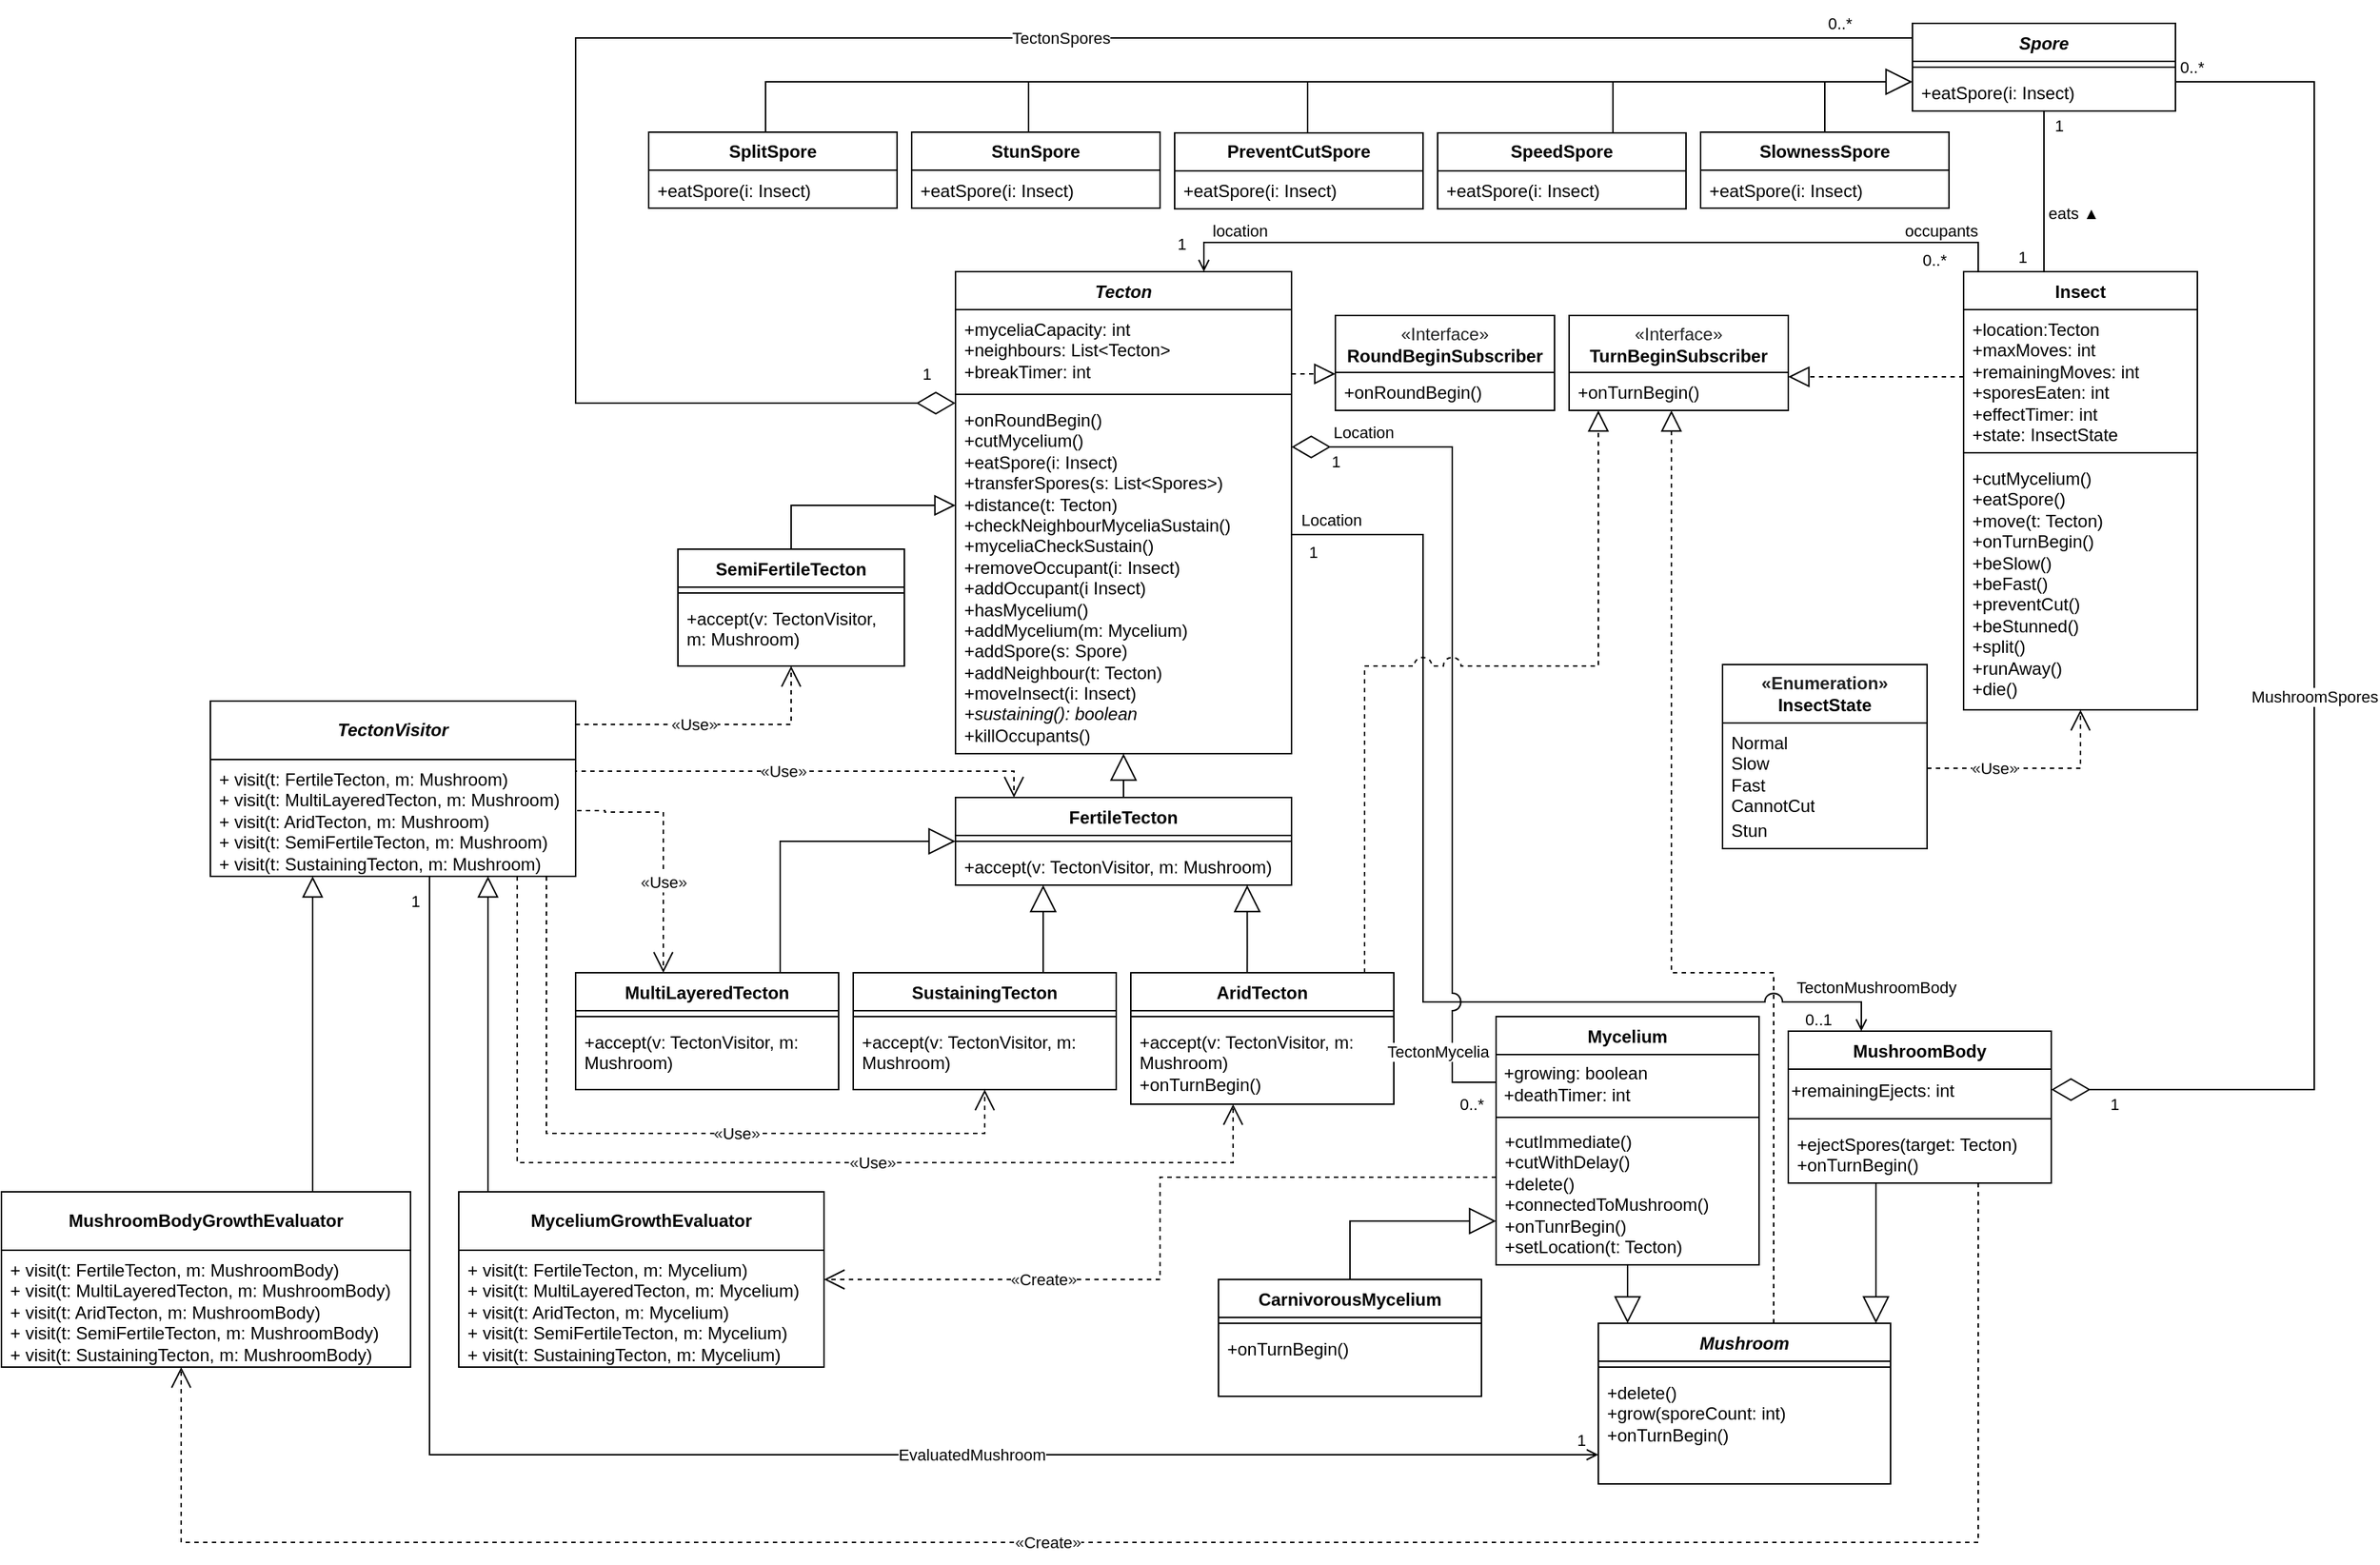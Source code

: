 <mxfile version="26.2.12">
  <diagram name="1 oldal" id="JJt5xYzyaVMyF8iJSXM5">
    <mxGraphModel grid="1" page="1" gridSize="10" guides="1" tooltips="1" connect="1" arrows="1" fold="1" pageScale="1" pageWidth="827" pageHeight="1169" math="0" shadow="0">
      <root>
        <mxCell id="0" />
        <mxCell id="1" parent="0" />
        <mxCell id="vjhniqQhDacA8CHbRB0J-123" value="&lt;i style=&quot;&quot;&gt;Tecton&lt;/i&gt;" style="swimlane;fontStyle=1;align=center;verticalAlign=top;childLayout=stackLayout;horizontal=1;startSize=26;horizontalStack=0;resizeParent=1;resizeParentMax=0;resizeLast=0;collapsible=1;marginBottom=0;whiteSpace=wrap;html=1;" vertex="1" parent="1">
          <mxGeometry x="1480" y="640" width="230" height="330" as="geometry">
            <mxRectangle x="240" y="190" width="80" height="30" as="alternateBounds" />
          </mxGeometry>
        </mxCell>
        <mxCell id="vjhniqQhDacA8CHbRB0J-124" value="&lt;div&gt;+myceliaCapacity: int&lt;/div&gt;&lt;div&gt;+neighbours: List&amp;lt;Tecton&amp;gt;&lt;/div&gt;&lt;div&gt;+breakTimer: int&lt;/div&gt;" style="text;strokeColor=none;fillColor=none;align=left;verticalAlign=top;spacingLeft=4;spacingRight=4;overflow=hidden;rotatable=0;points=[[0,0.5],[1,0.5]];portConstraint=eastwest;whiteSpace=wrap;html=1;" vertex="1" parent="vjhniqQhDacA8CHbRB0J-123">
          <mxGeometry y="26" width="230" height="54" as="geometry" />
        </mxCell>
        <mxCell id="vjhniqQhDacA8CHbRB0J-125" value="" style="line;strokeWidth=1;fillColor=none;align=left;verticalAlign=middle;spacingTop=-1;spacingLeft=3;spacingRight=3;rotatable=0;labelPosition=right;points=[];portConstraint=eastwest;strokeColor=inherit;" vertex="1" parent="vjhniqQhDacA8CHbRB0J-123">
          <mxGeometry y="80" width="230" height="8" as="geometry" />
        </mxCell>
        <mxCell id="vjhniqQhDacA8CHbRB0J-126" value="&lt;div&gt;+onRoundBegin()&lt;/div&gt;&lt;div&gt;+cutMycelium()&lt;/div&gt;&lt;div&gt;+eatSpore(i: Insect)&lt;/div&gt;&lt;div&gt;+transferSpores(s: List&amp;lt;Spores&amp;gt;)&lt;/div&gt;&lt;div&gt;+distance(t: Tecton)&lt;/div&gt;&lt;div&gt;+checkNeighbourMyceliaSustain()&lt;/div&gt;&lt;div&gt;+myceliaCheckSustain()&lt;/div&gt;&lt;div&gt;+removeOccupant(i: Insect)&lt;/div&gt;&lt;div&gt;+addOccupant(i Insect)&lt;/div&gt;&lt;div&gt;+hasMycelium()&lt;/div&gt;&lt;div&gt;+addMycelium(m: Mycelium)&lt;/div&gt;&lt;div&gt;+addSpore(s: Spore)&lt;/div&gt;&lt;div&gt;+addNeighbour(t: Tecton)&lt;/div&gt;&lt;div&gt;+moveInsect(i: Insect)&lt;/div&gt;&lt;div&gt;&lt;i&gt;+sustaining(): boolean&lt;/i&gt;&lt;/div&gt;&lt;div&gt;+killOccupants()&lt;/div&gt;" style="text;strokeColor=none;fillColor=none;align=left;verticalAlign=top;spacingLeft=4;spacingRight=4;overflow=hidden;rotatable=0;points=[[0,0.5],[1,0.5]];portConstraint=eastwest;whiteSpace=wrap;html=1;" vertex="1" parent="vjhniqQhDacA8CHbRB0J-123">
          <mxGeometry y="88" width="230" height="242" as="geometry" />
        </mxCell>
        <mxCell id="vjhniqQhDacA8CHbRB0J-130" value="FertileTecton" style="swimlane;fontStyle=1;align=center;verticalAlign=top;childLayout=stackLayout;horizontal=1;startSize=26;horizontalStack=0;resizeParent=1;resizeParentMax=0;resizeLast=0;collapsible=1;marginBottom=0;whiteSpace=wrap;html=1;" vertex="1" parent="1">
          <mxGeometry x="1480" y="1000" width="230" height="60" as="geometry" />
        </mxCell>
        <mxCell id="vjhniqQhDacA8CHbRB0J-131" value="" style="line;strokeWidth=1;fillColor=none;align=left;verticalAlign=middle;spacingTop=-1;spacingLeft=3;spacingRight=3;rotatable=0;labelPosition=right;points=[];portConstraint=eastwest;strokeColor=inherit;" vertex="1" parent="vjhniqQhDacA8CHbRB0J-130">
          <mxGeometry y="26" width="230" height="8" as="geometry" />
        </mxCell>
        <mxCell id="vjhniqQhDacA8CHbRB0J-132" value="&lt;div&gt;+accept(v: TectonVisitor, m: Mushroom)&lt;/div&gt;" style="text;strokeColor=none;fillColor=none;align=left;verticalAlign=top;spacingLeft=4;spacingRight=4;overflow=hidden;rotatable=0;points=[[0,0.5],[1,0.5]];portConstraint=eastwest;whiteSpace=wrap;html=1;" vertex="1" parent="vjhniqQhDacA8CHbRB0J-130">
          <mxGeometry y="34" width="230" height="26" as="geometry" />
        </mxCell>
        <mxCell id="vjhniqQhDacA8CHbRB0J-134" value="" style="endArrow=block;endSize=16;endFill=0;html=1;rounded=0;edgeStyle=orthogonalEdgeStyle;" edge="1" parent="1" source="vjhniqQhDacA8CHbRB0J-130" target="vjhniqQhDacA8CHbRB0J-123">
          <mxGeometry width="160" relative="1" as="geometry">
            <mxPoint x="1404" y="773" as="sourcePoint" />
            <mxPoint x="1460" y="833" as="targetPoint" />
            <Array as="points">
              <mxPoint x="1580" y="922" />
              <mxPoint x="1580" y="922" />
            </Array>
          </mxGeometry>
        </mxCell>
        <mxCell id="vjhniqQhDacA8CHbRB0J-135" value="MultiLayeredTecton" style="swimlane;fontStyle=1;align=center;verticalAlign=top;childLayout=stackLayout;horizontal=1;startSize=26;horizontalStack=0;resizeParent=1;resizeParentMax=0;resizeLast=0;collapsible=1;marginBottom=0;whiteSpace=wrap;html=1;" vertex="1" parent="1">
          <mxGeometry x="1220" y="1120" width="180" height="80" as="geometry" />
        </mxCell>
        <mxCell id="vjhniqQhDacA8CHbRB0J-136" value="" style="line;strokeWidth=1;fillColor=none;align=left;verticalAlign=middle;spacingTop=-1;spacingLeft=3;spacingRight=3;rotatable=0;labelPosition=right;points=[];portConstraint=eastwest;strokeColor=inherit;" vertex="1" parent="vjhniqQhDacA8CHbRB0J-135">
          <mxGeometry y="26" width="180" height="8" as="geometry" />
        </mxCell>
        <mxCell id="vjhniqQhDacA8CHbRB0J-137" value="+accept(v: TectonVisitor, m: Mushroom)" style="text;strokeColor=none;fillColor=none;align=left;verticalAlign=top;spacingLeft=4;spacingRight=4;overflow=hidden;rotatable=0;points=[[0,0.5],[1,0.5]];portConstraint=eastwest;whiteSpace=wrap;html=1;" vertex="1" parent="vjhniqQhDacA8CHbRB0J-135">
          <mxGeometry y="34" width="180" height="46" as="geometry" />
        </mxCell>
        <mxCell id="vjhniqQhDacA8CHbRB0J-138" value="AridTecton" style="swimlane;fontStyle=1;align=center;verticalAlign=top;childLayout=stackLayout;horizontal=1;startSize=26;horizontalStack=0;resizeParent=1;resizeParentMax=0;resizeLast=0;collapsible=1;marginBottom=0;whiteSpace=wrap;html=1;" vertex="1" parent="1">
          <mxGeometry x="1600" y="1120" width="180" height="90" as="geometry" />
        </mxCell>
        <mxCell id="vjhniqQhDacA8CHbRB0J-139" value="" style="line;strokeWidth=1;fillColor=none;align=left;verticalAlign=middle;spacingTop=-1;spacingLeft=3;spacingRight=3;rotatable=0;labelPosition=right;points=[];portConstraint=eastwest;strokeColor=inherit;" vertex="1" parent="vjhniqQhDacA8CHbRB0J-138">
          <mxGeometry y="26" width="180" height="8" as="geometry" />
        </mxCell>
        <mxCell id="vjhniqQhDacA8CHbRB0J-140" value="&lt;div&gt;&lt;div&gt;+accept(v: TectonVisitor, m: Mushroom)&lt;/div&gt;&lt;/div&gt;&lt;div&gt;+onTurnBegin()&lt;/div&gt;&lt;div&gt;&lt;br&gt;&lt;/div&gt;" style="text;strokeColor=none;fillColor=none;align=left;verticalAlign=top;spacingLeft=4;spacingRight=4;overflow=hidden;rotatable=0;points=[[0,0.5],[1,0.5]];portConstraint=eastwest;whiteSpace=wrap;html=1;" vertex="1" parent="vjhniqQhDacA8CHbRB0J-138">
          <mxGeometry y="34" width="180" height="56" as="geometry" />
        </mxCell>
        <mxCell id="vjhniqQhDacA8CHbRB0J-141" value="" style="endArrow=block;endSize=16;endFill=0;html=1;rounded=0;edgeStyle=orthogonalEdgeStyle;" edge="1" parent="1">
          <mxGeometry width="160" relative="1" as="geometry">
            <mxPoint x="1679.66" y="1120.0" as="sourcePoint" />
            <mxPoint x="1679.66" y="1060.0" as="targetPoint" />
            <Array as="points">
              <mxPoint x="1679.66" y="1102" />
              <mxPoint x="1679.66" y="1102" />
            </Array>
          </mxGeometry>
        </mxCell>
        <mxCell id="vjhniqQhDacA8CHbRB0J-143" style="edgeStyle=orthogonalEdgeStyle;rounded=0;orthogonalLoop=1;jettySize=auto;html=1;exitX=0.5;exitY=1;exitDx=0;exitDy=0;" edge="1" parent="1">
          <mxGeometry relative="1" as="geometry">
            <mxPoint x="2055" y="1011.0" as="sourcePoint" />
            <mxPoint x="2055" y="1011.0" as="targetPoint" />
          </mxGeometry>
        </mxCell>
        <mxCell id="vjhniqQhDacA8CHbRB0J-144" value="Mycelium" style="swimlane;fontStyle=1;align=center;verticalAlign=top;childLayout=stackLayout;horizontal=1;startSize=26;horizontalStack=0;resizeParent=1;resizeParentMax=0;resizeLast=0;collapsible=1;marginBottom=0;whiteSpace=wrap;html=1;" vertex="1" parent="1">
          <mxGeometry x="1850" y="1150" width="180" height="170" as="geometry" />
        </mxCell>
        <mxCell id="IOsGtsC2Vo_H5-VLN_qF-1" value="&lt;div align=&quot;left&quot;&gt;&amp;nbsp;+growing: boolean&lt;/div&gt;&lt;div&gt;&amp;nbsp;+deathTimer: int&lt;/div&gt;" style="text;html=1;align=left;verticalAlign=middle;resizable=0;points=[];autosize=1;strokeColor=none;fillColor=none;" vertex="1" parent="vjhniqQhDacA8CHbRB0J-144">
          <mxGeometry y="26" width="180" height="40" as="geometry" />
        </mxCell>
        <mxCell id="vjhniqQhDacA8CHbRB0J-145" value="" style="line;strokeWidth=1;fillColor=none;align=left;verticalAlign=middle;spacingTop=-1;spacingLeft=3;spacingRight=3;rotatable=0;labelPosition=right;points=[];portConstraint=eastwest;strokeColor=inherit;" vertex="1" parent="vjhniqQhDacA8CHbRB0J-144">
          <mxGeometry y="66" width="180" height="6" as="geometry" />
        </mxCell>
        <mxCell id="vjhniqQhDacA8CHbRB0J-146" value="&lt;div&gt;+cutImmediate()&lt;/div&gt;&lt;div&gt;+cutWithDelay()&lt;/div&gt;&lt;div&gt;+delete()&lt;/div&gt;&lt;div&gt;+connectedToMushroom()&lt;/div&gt;&lt;div&gt;+onTunrBegin()&lt;/div&gt;&lt;div&gt;+setLocation(t: Tecton)&lt;/div&gt;&lt;div&gt;&lt;br&gt;&lt;/div&gt;&lt;div&gt;&lt;br&gt;&lt;/div&gt;" style="text;strokeColor=none;fillColor=none;align=left;verticalAlign=top;spacingLeft=4;spacingRight=4;overflow=hidden;rotatable=0;points=[[0,0.5],[1,0.5]];portConstraint=eastwest;whiteSpace=wrap;html=1;" vertex="1" parent="vjhniqQhDacA8CHbRB0J-144">
          <mxGeometry y="72" width="180" height="98" as="geometry" />
        </mxCell>
        <mxCell id="vjhniqQhDacA8CHbRB0J-147" value="MushroomBody" style="swimlane;fontStyle=1;align=center;verticalAlign=top;childLayout=stackLayout;horizontal=1;startSize=26;horizontalStack=0;resizeParent=1;resizeParentMax=0;resizeLast=0;collapsible=1;marginBottom=0;whiteSpace=wrap;html=1;" vertex="1" parent="1">
          <mxGeometry x="2050" y="1160" width="180" height="104" as="geometry" />
        </mxCell>
        <mxCell id="MW0wBxwSJ_RHP9YVrrTt-3" value="+remainingEjects: int" style="text;html=1;align=left;verticalAlign=middle;resizable=0;points=[];autosize=1;strokeColor=none;fillColor=none;fontSize=12;" vertex="1" parent="vjhniqQhDacA8CHbRB0J-147">
          <mxGeometry y="26" width="180" height="30" as="geometry" />
        </mxCell>
        <mxCell id="vjhniqQhDacA8CHbRB0J-149" value="" style="line;strokeWidth=1;fillColor=none;align=left;verticalAlign=middle;spacingTop=-1;spacingLeft=3;spacingRight=3;rotatable=0;labelPosition=right;points=[];portConstraint=eastwest;strokeColor=inherit;" vertex="1" parent="vjhniqQhDacA8CHbRB0J-147">
          <mxGeometry y="56" width="180" height="8" as="geometry" />
        </mxCell>
        <mxCell id="vjhniqQhDacA8CHbRB0J-150" value="&lt;div&gt;+ejectSpores(target: Tecton)&lt;/div&gt;&lt;div&gt;+onTurnBegin()&lt;/div&gt;&lt;div&gt;&lt;br&gt;&lt;/div&gt;" style="text;strokeColor=none;fillColor=none;align=left;verticalAlign=top;spacingLeft=4;spacingRight=4;overflow=hidden;rotatable=0;points=[[0,0.5],[1,0.5]];portConstraint=eastwest;whiteSpace=wrap;html=1;" vertex="1" parent="vjhniqQhDacA8CHbRB0J-147">
          <mxGeometry y="64" width="180" height="40" as="geometry" />
        </mxCell>
        <mxCell id="vjhniqQhDacA8CHbRB0J-151" value="&lt;i&gt;Spore&lt;/i&gt;" style="swimlane;fontStyle=1;align=center;verticalAlign=top;childLayout=stackLayout;horizontal=1;startSize=26;horizontalStack=0;resizeParent=1;resizeParentMax=0;resizeLast=0;collapsible=1;marginBottom=0;whiteSpace=wrap;html=1;" vertex="1" parent="1">
          <mxGeometry x="2135" y="470" width="180" height="60" as="geometry">
            <mxRectangle x="2135" y="470" width="70" height="30" as="alternateBounds" />
          </mxGeometry>
        </mxCell>
        <mxCell id="vjhniqQhDacA8CHbRB0J-152" value="" style="line;strokeWidth=1;fillColor=none;align=left;verticalAlign=middle;spacingTop=-1;spacingLeft=3;spacingRight=3;rotatable=0;labelPosition=right;points=[];portConstraint=eastwest;strokeColor=inherit;" vertex="1" parent="vjhniqQhDacA8CHbRB0J-151">
          <mxGeometry y="26" width="180" height="8" as="geometry" />
        </mxCell>
        <mxCell id="vjhniqQhDacA8CHbRB0J-153" value="+eatSpore(i: Insect)" style="text;strokeColor=none;fillColor=none;align=left;verticalAlign=top;spacingLeft=4;spacingRight=4;overflow=hidden;rotatable=0;points=[[0,0.5],[1,0.5]];portConstraint=eastwest;whiteSpace=wrap;html=1;" vertex="1" parent="vjhniqQhDacA8CHbRB0J-151">
          <mxGeometry y="34" width="180" height="26" as="geometry" />
        </mxCell>
        <mxCell id="vjhniqQhDacA8CHbRB0J-154" value="Insect" style="swimlane;fontStyle=1;align=center;verticalAlign=top;childLayout=stackLayout;horizontal=1;startSize=26;horizontalStack=0;resizeParent=1;resizeParentMax=0;resizeLast=0;collapsible=1;marginBottom=0;whiteSpace=wrap;html=1;" vertex="1" parent="1">
          <mxGeometry x="2170" y="640" width="160" height="300" as="geometry" />
        </mxCell>
        <mxCell id="vjhniqQhDacA8CHbRB0J-155" value="&lt;div&gt;+location:Tecton&lt;/div&gt;&lt;div&gt;+maxMoves: int&lt;/div&gt;&lt;div&gt;+remainingMoves: int&lt;/div&gt;&lt;div&gt;+sporesEaten: int&lt;/div&gt;&lt;div&gt;+effectTimer: int&lt;/div&gt;&lt;div&gt;+state: InsectState&lt;/div&gt;" style="text;strokeColor=none;fillColor=none;align=left;verticalAlign=top;spacingLeft=4;spacingRight=4;overflow=hidden;rotatable=0;points=[[0,0.5],[1,0.5]];portConstraint=eastwest;whiteSpace=wrap;html=1;" vertex="1" parent="vjhniqQhDacA8CHbRB0J-154">
          <mxGeometry y="26" width="160" height="94" as="geometry" />
        </mxCell>
        <mxCell id="vjhniqQhDacA8CHbRB0J-156" value="" style="line;strokeWidth=1;fillColor=none;align=left;verticalAlign=middle;spacingTop=-1;spacingLeft=3;spacingRight=3;rotatable=0;labelPosition=right;points=[];portConstraint=eastwest;strokeColor=inherit;" vertex="1" parent="vjhniqQhDacA8CHbRB0J-154">
          <mxGeometry y="120" width="160" height="8" as="geometry" />
        </mxCell>
        <mxCell id="vjhniqQhDacA8CHbRB0J-157" value="+cutMycelium()&lt;div&gt;+eatSpore()&lt;/div&gt;&lt;div&gt;+move(t: Tecton)&lt;/div&gt;&lt;div&gt;+onTurnBegin()&lt;/div&gt;&lt;div&gt;+beSlow()&lt;/div&gt;&lt;div&gt;+beFast()&lt;/div&gt;&lt;div&gt;+preventCut()&lt;/div&gt;&lt;div&gt;+beStunned()&lt;/div&gt;&lt;div&gt;+split()&lt;/div&gt;&lt;div&gt;+runAway()&lt;/div&gt;&lt;div&gt;+die()&lt;/div&gt;" style="text;strokeColor=none;fillColor=none;align=left;verticalAlign=top;spacingLeft=4;spacingRight=4;overflow=hidden;rotatable=0;points=[[0,0.5],[1,0.5]];portConstraint=eastwest;whiteSpace=wrap;html=1;" vertex="1" parent="vjhniqQhDacA8CHbRB0J-154">
          <mxGeometry y="128" width="160" height="172" as="geometry" />
        </mxCell>
        <mxCell id="vjhniqQhDacA8CHbRB0J-158" value="&lt;font style=&quot;font-weight: 700;&quot;&gt;&lt;span style=&quot;font-weight: 400; color: rgb(32, 33, 34); font-family: sans-serif; text-align: start; background-color: rgb(255, 255, 255);&quot;&gt;«&lt;/span&gt;&lt;span style=&quot;color: rgb(32, 33, 34); font-family: sans-serif; text-align: start; background-color: rgb(255, 255, 255); font-weight: 400;&quot;&gt;Interface&lt;/span&gt;&lt;span style=&quot;font-weight: 400; color: rgb(32, 33, 34); font-family: sans-serif; text-align: start; background-color: rgb(255, 255, 255);&quot;&gt;»&lt;/span&gt;&lt;/font&gt;&lt;div style=&quot;font-weight: 700; text-align: start;&quot;&gt;&lt;font face=&quot;sans-serif&quot;&gt;&lt;span style=&quot;background-color: rgb(255, 255, 255);&quot;&gt;TurnBeginSubscriber&lt;/span&gt;&lt;/font&gt;&lt;/div&gt;" style="swimlane;fontStyle=0;childLayout=stackLayout;horizontal=1;startSize=39;fillColor=none;horizontalStack=0;resizeParent=1;resizeParentMax=0;resizeLast=0;collapsible=1;marginBottom=0;whiteSpace=wrap;html=1;" vertex="1" parent="1">
          <mxGeometry x="1900" y="670" width="150" height="65" as="geometry" />
        </mxCell>
        <mxCell id="vjhniqQhDacA8CHbRB0J-159" value="+onTurnBegin()" style="text;strokeColor=none;fillColor=none;align=left;verticalAlign=top;spacingLeft=4;spacingRight=4;overflow=hidden;rotatable=0;points=[[0,0.5],[1,0.5]];portConstraint=eastwest;whiteSpace=wrap;html=1;" vertex="1" parent="vjhniqQhDacA8CHbRB0J-158">
          <mxGeometry y="39" width="150" height="26" as="geometry" />
        </mxCell>
        <mxCell id="vjhniqQhDacA8CHbRB0J-160" value="" style="endArrow=block;dashed=1;endFill=0;endSize=12;html=1;rounded=0;edgeStyle=orthogonalEdgeStyle;" edge="1" parent="1" source="vjhniqQhDacA8CHbRB0J-123" target="vjhniqQhDacA8CHbRB0J-184">
          <mxGeometry width="160" relative="1" as="geometry">
            <mxPoint x="1690" y="591" as="sourcePoint" />
            <mxPoint x="1580" y="740" as="targetPoint" />
            <Array as="points">
              <mxPoint x="1720" y="710" />
              <mxPoint x="1720" y="710" />
            </Array>
          </mxGeometry>
        </mxCell>
        <mxCell id="vjhniqQhDacA8CHbRB0J-161" value="" style="endArrow=block;dashed=1;endFill=0;endSize=12;html=1;rounded=0;edgeStyle=orthogonalEdgeStyle;jumpStyle=arc;jumpSize=12;" edge="1" parent="1" source="vKOiAcxIJ5L3KXaA3-O--42" target="vjhniqQhDacA8CHbRB0J-159">
          <mxGeometry width="160" relative="1" as="geometry">
            <mxPoint x="2150" y="1080" as="sourcePoint" />
            <mxPoint x="2410" y="1021" as="targetPoint" />
            <Array as="points">
              <mxPoint x="2040" y="1120" />
              <mxPoint x="1970" y="1120" />
            </Array>
          </mxGeometry>
        </mxCell>
        <mxCell id="vjhniqQhDacA8CHbRB0J-162" value="" style="endArrow=diamondThin;endFill=0;endSize=24;html=1;rounded=0;edgeStyle=orthogonalEdgeStyle;" edge="1" parent="1">
          <mxGeometry width="160" relative="1" as="geometry">
            <mxPoint x="2315" y="530" as="sourcePoint" />
            <mxPoint x="2230" y="1200" as="targetPoint" />
            <Array as="points">
              <mxPoint x="2315" y="510" />
              <mxPoint x="2410" y="510" />
              <mxPoint x="2410" y="1200" />
            </Array>
          </mxGeometry>
        </mxCell>
        <mxCell id="vKOiAcxIJ5L3KXaA3-O--15" value="MushroomSpores" style="edgeLabel;html=1;align=center;verticalAlign=middle;resizable=0;points=[];" vertex="1" connectable="0" parent="vjhniqQhDacA8CHbRB0J-162">
          <mxGeometry x="-0.19" y="5" relative="1" as="geometry">
            <mxPoint x="-5" y="137" as="offset" />
          </mxGeometry>
        </mxCell>
        <mxCell id="MW0wBxwSJ_RHP9YVrrTt-6" value="1" style="edgeLabel;html=1;align=center;verticalAlign=middle;resizable=0;points=[];" connectable="0" vertex="1" parent="vjhniqQhDacA8CHbRB0J-162">
          <mxGeometry x="0.702" y="-2" relative="1" as="geometry">
            <mxPoint x="-104" y="12" as="offset" />
          </mxGeometry>
        </mxCell>
        <mxCell id="MW0wBxwSJ_RHP9YVrrTt-7" value="0..*" style="edgeLabel;html=1;align=center;verticalAlign=middle;resizable=0;points=[];" connectable="0" vertex="1" parent="vjhniqQhDacA8CHbRB0J-162">
          <mxGeometry x="-0.938" y="-3" relative="1" as="geometry">
            <mxPoint y="-13" as="offset" />
          </mxGeometry>
        </mxCell>
        <mxCell id="vjhniqQhDacA8CHbRB0J-163" value="" style="endArrow=block;dashed=1;endFill=0;html=1;rounded=0;jumpStyle=arc;jumpSize=12;endSize=12;fontStyle=0;edgeStyle=orthogonalEdgeStyle;" edge="1" parent="1" source="vjhniqQhDacA8CHbRB0J-154" target="vjhniqQhDacA8CHbRB0J-158">
          <mxGeometry width="160" relative="1" as="geometry">
            <mxPoint x="2390" y="1110" as="sourcePoint" />
            <mxPoint x="1990" y="730" as="targetPoint" />
            <Array as="points">
              <mxPoint x="2140" y="712" />
              <mxPoint x="2140" y="712" />
            </Array>
          </mxGeometry>
        </mxCell>
        <mxCell id="vjhniqQhDacA8CHbRB0J-164" value="" style="endArrow=diamondThin;endFill=0;endSize=24;html=1;rounded=0;edgeStyle=orthogonalEdgeStyle;jumpStyle=arc;jumpSize=12;" edge="1" parent="1" source="vjhniqQhDacA8CHbRB0J-151" target="vjhniqQhDacA8CHbRB0J-123">
          <mxGeometry width="160" relative="1" as="geometry">
            <mxPoint x="2550" y="615" as="sourcePoint" />
            <mxPoint x="1415" y="661" as="targetPoint" />
            <Array as="points">
              <mxPoint x="1220" y="480" />
              <mxPoint x="1220" y="730" />
            </Array>
          </mxGeometry>
        </mxCell>
        <mxCell id="vKOiAcxIJ5L3KXaA3-O--14" value="TectonSpores" style="edgeLabel;html=1;align=center;verticalAlign=middle;resizable=0;points=[];" vertex="1" connectable="0" parent="vjhniqQhDacA8CHbRB0J-164">
          <mxGeometry x="-0.182" y="2" relative="1" as="geometry">
            <mxPoint y="-2" as="offset" />
          </mxGeometry>
        </mxCell>
        <mxCell id="MW0wBxwSJ_RHP9YVrrTt-9" value="0..*" style="edgeLabel;html=1;align=center;verticalAlign=middle;resizable=0;points=[];" connectable="0" vertex="1" parent="vjhniqQhDacA8CHbRB0J-164">
          <mxGeometry x="-0.838" y="-4" relative="1" as="geometry">
            <mxPoint x="65" y="-6" as="offset" />
          </mxGeometry>
        </mxCell>
        <mxCell id="MW0wBxwSJ_RHP9YVrrTt-10" value="1" style="edgeLabel;html=1;align=center;verticalAlign=middle;resizable=0;points=[];" connectable="0" vertex="1" parent="vjhniqQhDacA8CHbRB0J-164">
          <mxGeometry x="0.825" y="-1" relative="1" as="geometry">
            <mxPoint x="104" y="-21" as="offset" />
          </mxGeometry>
        </mxCell>
        <mxCell id="vjhniqQhDacA8CHbRB0J-166" value="&lt;div&gt;&lt;b&gt;&lt;i&gt;TectonVisitor&lt;/i&gt;&lt;/b&gt;&lt;/div&gt;" style="swimlane;fontStyle=0;childLayout=stackLayout;horizontal=1;startSize=40;fillColor=none;horizontalStack=0;resizeParent=1;resizeParentMax=0;resizeLast=0;collapsible=1;marginBottom=0;whiteSpace=wrap;html=1;" vertex="1" parent="1">
          <mxGeometry x="970" y="934" width="250" height="120" as="geometry" />
        </mxCell>
        <mxCell id="vjhniqQhDacA8CHbRB0J-168" value="+ visit(t: FertileTecton, m: Mushroom)&lt;div&gt;+ visit(t: MultiLayeredTecton,&amp;nbsp;&lt;span style=&quot;color: light-dark(rgb(0, 0, 0), rgb(255, 255, 255)); background-color: transparent;&quot;&gt;m: Mushroom&lt;/span&gt;&lt;span style=&quot;color: light-dark(rgb(0, 0, 0), rgb(255, 255, 255)); background-color: transparent;&quot;&gt;)&lt;/span&gt;&lt;/div&gt;&lt;div&gt;+ visit(t: AridTecton, m: Mushroom)&lt;span style=&quot;color: light-dark(rgb(0, 0, 0), rgb(255, 255, 255)); background-color: transparent;&quot;&gt;&lt;/span&gt;&lt;/div&gt;&lt;div&gt;+ visit(t: SemiFertileTecton, m: Mushroom)&lt;/div&gt;&lt;div&gt;+ visit(t: SustainingTecton, m: Mushroom)&lt;/div&gt;&lt;div&gt;&lt;br&gt;&lt;/div&gt;" style="text;strokeColor=none;fillColor=none;align=left;verticalAlign=top;spacingLeft=4;spacingRight=4;overflow=hidden;rotatable=0;points=[[0,0.5],[1,0.5]];portConstraint=eastwest;whiteSpace=wrap;html=1;" vertex="1" parent="vjhniqQhDacA8CHbRB0J-166">
          <mxGeometry y="40" width="250" height="80" as="geometry" />
        </mxCell>
        <mxCell id="vjhniqQhDacA8CHbRB0J-173" value="" style="endArrow=open;html=1;edgeStyle=orthogonalEdgeStyle;rounded=0;endFill=0;jumpStyle=arc;jumpSize=12;" edge="1" parent="1" source="vjhniqQhDacA8CHbRB0J-126" target="vjhniqQhDacA8CHbRB0J-147">
          <mxGeometry relative="1" as="geometry">
            <mxPoint x="1570" y="770" as="sourcePoint" />
            <mxPoint x="1850" y="990" as="targetPoint" />
            <Array as="points">
              <mxPoint x="1800" y="820" />
              <mxPoint x="1800" y="1140" />
              <mxPoint x="2100" y="1140" />
            </Array>
          </mxGeometry>
        </mxCell>
        <mxCell id="vjhniqQhDacA8CHbRB0J-174" value="1" style="edgeLabel;resizable=0;html=1;align=left;verticalAlign=bottom;" connectable="0" vertex="1" parent="vjhniqQhDacA8CHbRB0J-173">
          <mxGeometry x="-1" relative="1" as="geometry">
            <mxPoint x="10" y="20" as="offset" />
          </mxGeometry>
        </mxCell>
        <mxCell id="vjhniqQhDacA8CHbRB0J-175" value="0..1" style="edgeLabel;resizable=0;html=1;align=right;verticalAlign=bottom;" connectable="0" vertex="1" parent="vjhniqQhDacA8CHbRB0J-173">
          <mxGeometry x="1" relative="1" as="geometry">
            <mxPoint x="-20" as="offset" />
          </mxGeometry>
        </mxCell>
        <mxCell id="vKOiAcxIJ5L3KXaA3-O--13" value="TectonMushroomBody" style="edgeLabel;html=1;align=center;verticalAlign=middle;resizable=0;points=[];" vertex="1" connectable="0" parent="vjhniqQhDacA8CHbRB0J-173">
          <mxGeometry x="-0.524" y="-2" relative="1" as="geometry">
            <mxPoint x="312" y="226" as="offset" />
          </mxGeometry>
        </mxCell>
        <mxCell id="nwVug6jm9DKtMcMspLVA-3" value="Location" style="edgeLabel;html=1;align=center;verticalAlign=middle;resizable=0;points=[];" connectable="0" vertex="1" parent="vjhniqQhDacA8CHbRB0J-173">
          <mxGeometry x="-0.764" y="2" relative="1" as="geometry">
            <mxPoint x="-59" y="-8" as="offset" />
          </mxGeometry>
        </mxCell>
        <mxCell id="vjhniqQhDacA8CHbRB0J-176" value="" style="endArrow=diamondThin;endFill=0;endSize=24;html=1;rounded=0;edgeStyle=orthogonalEdgeStyle;jumpStyle=arc;jumpSize=12;" edge="1" parent="1" source="vjhniqQhDacA8CHbRB0J-144" target="vjhniqQhDacA8CHbRB0J-123">
          <mxGeometry width="160" relative="1" as="geometry">
            <mxPoint x="1660" y="1030" as="sourcePoint" />
            <mxPoint x="1820" y="1030" as="targetPoint" />
            <Array as="points">
              <mxPoint x="1820" y="1195" />
              <mxPoint x="1820" y="760" />
            </Array>
          </mxGeometry>
        </mxCell>
        <mxCell id="vKOiAcxIJ5L3KXaA3-O--12" value="TectonMycelia" style="edgeLabel;html=1;align=center;verticalAlign=middle;resizable=0;points=[];" vertex="1" connectable="0" parent="vjhniqQhDacA8CHbRB0J-176">
          <mxGeometry x="0.085" y="2" relative="1" as="geometry">
            <mxPoint x="-8" y="261" as="offset" />
          </mxGeometry>
        </mxCell>
        <mxCell id="MW0wBxwSJ_RHP9YVrrTt-4" value="1" style="edgeLabel;html=1;align=center;verticalAlign=middle;resizable=0;points=[];" connectable="0" vertex="1" parent="vjhniqQhDacA8CHbRB0J-176">
          <mxGeometry x="0.395" y="-3" relative="1" as="geometry">
            <mxPoint x="-83" y="-54" as="offset" />
          </mxGeometry>
        </mxCell>
        <mxCell id="MW0wBxwSJ_RHP9YVrrTt-5" value="0..*" style="edgeLabel;html=1;align=center;verticalAlign=middle;resizable=0;points=[];" connectable="0" vertex="1" parent="vjhniqQhDacA8CHbRB0J-176">
          <mxGeometry x="-0.939" y="-2" relative="1" as="geometry">
            <mxPoint y="17" as="offset" />
          </mxGeometry>
        </mxCell>
        <mxCell id="nwVug6jm9DKtMcMspLVA-1" value="Location" style="edgeLabel;html=1;align=center;verticalAlign=middle;resizable=0;points=[];" connectable="0" vertex="1" parent="vjhniqQhDacA8CHbRB0J-176">
          <mxGeometry x="0.805" y="2" relative="1" as="geometry">
            <mxPoint x="-7" y="-12" as="offset" />
          </mxGeometry>
        </mxCell>
        <mxCell id="vjhniqQhDacA8CHbRB0J-177" value="" style="endArrow=none;html=1;edgeStyle=orthogonalEdgeStyle;rounded=0;startArrow=open;startFill=0;" edge="1" parent="1" source="vjhniqQhDacA8CHbRB0J-123" target="vjhniqQhDacA8CHbRB0J-154">
          <mxGeometry relative="1" as="geometry">
            <mxPoint x="1560" y="950" as="sourcePoint" />
            <mxPoint x="1720" y="950" as="targetPoint" />
            <Array as="points">
              <mxPoint x="1650" y="620" />
              <mxPoint x="2180" y="620" />
            </Array>
          </mxGeometry>
        </mxCell>
        <mxCell id="vjhniqQhDacA8CHbRB0J-178" value="location" style="edgeLabel;resizable=0;html=1;align=left;verticalAlign=bottom;" connectable="0" vertex="1" parent="vjhniqQhDacA8CHbRB0J-177">
          <mxGeometry x="-1" relative="1" as="geometry">
            <mxPoint x="4" y="-20" as="offset" />
          </mxGeometry>
        </mxCell>
        <mxCell id="vjhniqQhDacA8CHbRB0J-179" value="occupants" style="edgeLabel;resizable=0;html=1;align=right;verticalAlign=bottom;" connectable="0" vertex="1" parent="vjhniqQhDacA8CHbRB0J-177">
          <mxGeometry x="1" relative="1" as="geometry">
            <mxPoint y="-20" as="offset" />
          </mxGeometry>
        </mxCell>
        <mxCell id="vjhniqQhDacA8CHbRB0J-180" value="1" style="edgeLabel;resizable=0;html=1;align=left;verticalAlign=bottom;" connectable="0" vertex="1" parent="vjhniqQhDacA8CHbRB0J-177">
          <mxGeometry x="-1" relative="1" as="geometry">
            <mxPoint x="-20" y="-11" as="offset" />
          </mxGeometry>
        </mxCell>
        <mxCell id="vjhniqQhDacA8CHbRB0J-181" value="0..*" style="edgeLabel;resizable=0;html=1;align=left;verticalAlign=bottom;" connectable="0" vertex="1" parent="vjhniqQhDacA8CHbRB0J-177">
          <mxGeometry x="-1" relative="1" as="geometry">
            <mxPoint x="490" as="offset" />
          </mxGeometry>
        </mxCell>
        <mxCell id="vjhniqQhDacA8CHbRB0J-184" value="&lt;font style=&quot;font-weight: 700;&quot;&gt;&lt;span style=&quot;font-weight: 400; color: rgb(32, 33, 34); font-family: sans-serif; text-align: start; background-color: rgb(255, 255, 255);&quot;&gt;«&lt;/span&gt;&lt;span style=&quot;color: rgb(32, 33, 34); font-family: sans-serif; text-align: start; background-color: rgb(255, 255, 255); font-weight: 400;&quot;&gt;Interface&lt;/span&gt;&lt;span style=&quot;font-weight: 400; color: rgb(32, 33, 34); font-family: sans-serif; text-align: start; background-color: rgb(255, 255, 255);&quot;&gt;»&lt;/span&gt;&lt;/font&gt;&lt;div style=&quot;font-weight: 700; text-align: start;&quot;&gt;&lt;font face=&quot;sans-serif&quot;&gt;&lt;span style=&quot;background-color: rgb(255, 255, 255);&quot;&gt;RoundBeginSubscriber&lt;/span&gt;&lt;/font&gt;&lt;/div&gt;" style="swimlane;fontStyle=0;childLayout=stackLayout;horizontal=1;startSize=39;fillColor=none;horizontalStack=0;resizeParent=1;resizeParentMax=0;resizeLast=0;collapsible=1;marginBottom=0;whiteSpace=wrap;html=1;" vertex="1" parent="1">
          <mxGeometry x="1740" y="670" width="150" height="65" as="geometry" />
        </mxCell>
        <mxCell id="vjhniqQhDacA8CHbRB0J-185" value="+onRoundBegin()" style="text;strokeColor=none;fillColor=none;align=left;verticalAlign=top;spacingLeft=4;spacingRight=4;overflow=hidden;rotatable=0;points=[[0,0.5],[1,0.5]];portConstraint=eastwest;whiteSpace=wrap;html=1;" vertex="1" parent="vjhniqQhDacA8CHbRB0J-184">
          <mxGeometry y="39" width="150" height="26" as="geometry" />
        </mxCell>
        <mxCell id="vjhniqQhDacA8CHbRB0J-207" value="&lt;div&gt;&lt;b&gt;SlownessSpore&lt;/b&gt;&lt;/div&gt;" style="swimlane;fontStyle=0;childLayout=stackLayout;horizontal=1;startSize=26;fillColor=none;horizontalStack=0;resizeParent=1;resizeParentMax=0;resizeLast=0;collapsible=1;marginBottom=0;whiteSpace=wrap;html=1;" vertex="1" parent="1">
          <mxGeometry x="1990" y="544.5" width="170" height="52" as="geometry" />
        </mxCell>
        <mxCell id="vjhniqQhDacA8CHbRB0J-208" value="+eatSpore(i: Insect)" style="text;strokeColor=none;fillColor=none;align=left;verticalAlign=top;spacingLeft=4;spacingRight=4;overflow=hidden;rotatable=0;points=[[0,0.5],[1,0.5]];portConstraint=eastwest;whiteSpace=wrap;html=1;" vertex="1" parent="vjhniqQhDacA8CHbRB0J-207">
          <mxGeometry y="26" width="170" height="26" as="geometry" />
        </mxCell>
        <mxCell id="vjhniqQhDacA8CHbRB0J-209" value="&lt;div&gt;&lt;b&gt;SpeedSpore&lt;/b&gt;&lt;/div&gt;" style="swimlane;fontStyle=0;childLayout=stackLayout;horizontal=1;startSize=26;fillColor=none;horizontalStack=0;resizeParent=1;resizeParentMax=0;resizeLast=0;collapsible=1;marginBottom=0;whiteSpace=wrap;html=1;" vertex="1" parent="1">
          <mxGeometry x="1810" y="545" width="170" height="52" as="geometry" />
        </mxCell>
        <mxCell id="vjhniqQhDacA8CHbRB0J-210" value="+eatSpore(i: Insect)" style="text;strokeColor=none;fillColor=none;align=left;verticalAlign=top;spacingLeft=4;spacingRight=4;overflow=hidden;rotatable=0;points=[[0,0.5],[1,0.5]];portConstraint=eastwest;whiteSpace=wrap;html=1;" vertex="1" parent="vjhniqQhDacA8CHbRB0J-209">
          <mxGeometry y="26" width="170" height="26" as="geometry" />
        </mxCell>
        <mxCell id="vjhniqQhDacA8CHbRB0J-211" value="&lt;div&gt;&lt;b&gt;PreventCutSpore&lt;/b&gt;&lt;/div&gt;" style="swimlane;fontStyle=0;childLayout=stackLayout;horizontal=1;startSize=26;fillColor=none;horizontalStack=0;resizeParent=1;resizeParentMax=0;resizeLast=0;collapsible=1;marginBottom=0;whiteSpace=wrap;html=1;" vertex="1" parent="1">
          <mxGeometry x="1630" y="545" width="170" height="52" as="geometry" />
        </mxCell>
        <mxCell id="vjhniqQhDacA8CHbRB0J-212" value="+eatSpore(i: Insect)" style="text;strokeColor=none;fillColor=none;align=left;verticalAlign=top;spacingLeft=4;spacingRight=4;overflow=hidden;rotatable=0;points=[[0,0.5],[1,0.5]];portConstraint=eastwest;whiteSpace=wrap;html=1;" vertex="1" parent="vjhniqQhDacA8CHbRB0J-211">
          <mxGeometry y="26" width="170" height="26" as="geometry" />
        </mxCell>
        <mxCell id="vjhniqQhDacA8CHbRB0J-213" value="&lt;div&gt;&lt;b&gt;StunSpore&lt;/b&gt;&lt;/div&gt;" style="swimlane;fontStyle=0;childLayout=stackLayout;horizontal=1;startSize=26;fillColor=none;horizontalStack=0;resizeParent=1;resizeParentMax=0;resizeLast=0;collapsible=1;marginBottom=0;whiteSpace=wrap;html=1;" vertex="1" parent="1">
          <mxGeometry x="1450" y="544.5" width="170" height="52" as="geometry" />
        </mxCell>
        <mxCell id="vjhniqQhDacA8CHbRB0J-214" value="+eatSpore(i: Insect)" style="text;strokeColor=none;fillColor=none;align=left;verticalAlign=top;spacingLeft=4;spacingRight=4;overflow=hidden;rotatable=0;points=[[0,0.5],[1,0.5]];portConstraint=eastwest;whiteSpace=wrap;html=1;" vertex="1" parent="vjhniqQhDacA8CHbRB0J-213">
          <mxGeometry y="26" width="170" height="26" as="geometry" />
        </mxCell>
        <mxCell id="vjhniqQhDacA8CHbRB0J-215" value="" style="endArrow=block;endSize=16;endFill=0;html=1;rounded=0;edgeStyle=orthogonalEdgeStyle;" edge="1" parent="1" source="vjhniqQhDacA8CHbRB0J-209" target="vjhniqQhDacA8CHbRB0J-151">
          <mxGeometry width="160" relative="1" as="geometry">
            <mxPoint x="1825" y="540" as="sourcePoint" />
            <mxPoint x="2145" y="450" as="targetPoint" />
            <Array as="points">
              <mxPoint x="1930" y="510" />
            </Array>
          </mxGeometry>
        </mxCell>
        <mxCell id="vjhniqQhDacA8CHbRB0J-216" value="" style="endArrow=none;html=1;edgeStyle=orthogonalEdgeStyle;rounded=0;startArrow=none;startFill=0;endFill=0;" edge="1" parent="1" source="vjhniqQhDacA8CHbRB0J-154" target="vjhniqQhDacA8CHbRB0J-151">
          <mxGeometry relative="1" as="geometry">
            <mxPoint x="1780" y="650" as="sourcePoint" />
            <mxPoint x="1940" y="650" as="targetPoint" />
            <Array as="points">
              <mxPoint x="2225" y="610" />
              <mxPoint x="2225" y="610" />
            </Array>
          </mxGeometry>
        </mxCell>
        <mxCell id="vjhniqQhDacA8CHbRB0J-217" value="eats ▲" style="edgeLabel;html=1;align=center;verticalAlign=middle;resizable=0;points=[];" vertex="1" connectable="0" parent="vjhniqQhDacA8CHbRB0J-216">
          <mxGeometry x="0.015" y="-3" relative="1" as="geometry">
            <mxPoint x="17" y="16" as="offset" />
          </mxGeometry>
        </mxCell>
        <mxCell id="vjhniqQhDacA8CHbRB0J-218" value="&lt;div&gt;1&lt;/div&gt;" style="edgeLabel;html=1;align=center;verticalAlign=middle;resizable=0;points=[];" vertex="1" connectable="0" parent="vjhniqQhDacA8CHbRB0J-216">
          <mxGeometry x="0.658" y="-2" relative="1" as="geometry">
            <mxPoint x="8" y="-9" as="offset" />
          </mxGeometry>
        </mxCell>
        <mxCell id="vjhniqQhDacA8CHbRB0J-219" value="&lt;div&gt;1&lt;/div&gt;" style="edgeLabel;html=1;align=center;verticalAlign=middle;resizable=0;points=[];" vertex="1" connectable="0" parent="vjhniqQhDacA8CHbRB0J-216">
          <mxGeometry x="0.658" y="-2" relative="1" as="geometry">
            <mxPoint x="-17" y="81" as="offset" />
          </mxGeometry>
        </mxCell>
        <mxCell id="vjhniqQhDacA8CHbRB0J-220" value="" style="endArrow=block;endFill=0;endSize=12;html=1;rounded=0;edgeStyle=orthogonalEdgeStyle;" edge="1" parent="1" source="vjhniqQhDacA8CHbRB0J-235" target="vjhniqQhDacA8CHbRB0J-166">
          <mxGeometry width="160" relative="1" as="geometry">
            <mxPoint x="944.96" y="854" as="sourcePoint" />
            <mxPoint x="1060.003" y="935" as="targetPoint" />
            <Array as="points">
              <mxPoint x="1040" y="1120" />
              <mxPoint x="1040" y="1120" />
            </Array>
          </mxGeometry>
        </mxCell>
        <mxCell id="vjhniqQhDacA8CHbRB0J-221" value="SemiFertileTecton" style="swimlane;fontStyle=1;align=center;verticalAlign=top;childLayout=stackLayout;horizontal=1;startSize=26;horizontalStack=0;resizeParent=1;resizeParentMax=0;resizeLast=0;collapsible=1;marginBottom=0;whiteSpace=wrap;html=1;" vertex="1" parent="1">
          <mxGeometry x="1290" y="830" width="155" height="80" as="geometry" />
        </mxCell>
        <mxCell id="vjhniqQhDacA8CHbRB0J-222" value="" style="line;strokeWidth=1;fillColor=none;align=left;verticalAlign=middle;spacingTop=-1;spacingLeft=3;spacingRight=3;rotatable=0;labelPosition=right;points=[];portConstraint=eastwest;strokeColor=inherit;" vertex="1" parent="vjhniqQhDacA8CHbRB0J-221">
          <mxGeometry y="26" width="155" height="8" as="geometry" />
        </mxCell>
        <mxCell id="vjhniqQhDacA8CHbRB0J-223" value="+accept(v: TectonVisitor, m: Mushroom)" style="text;strokeColor=none;fillColor=none;align=left;verticalAlign=top;spacingLeft=4;spacingRight=4;overflow=hidden;rotatable=0;points=[[0,0.5],[1,0.5]];portConstraint=eastwest;whiteSpace=wrap;html=1;" vertex="1" parent="vjhniqQhDacA8CHbRB0J-221">
          <mxGeometry y="34" width="155" height="46" as="geometry" />
        </mxCell>
        <mxCell id="vjhniqQhDacA8CHbRB0J-225" value="&lt;span style=&quot;color: rgb(32, 33, 34); font-family: sans-serif; text-align: start;&quot;&gt;«&lt;/span&gt;Use&lt;span style=&quot;color: rgb(32, 33, 34); font-family: sans-serif; text-align: start;&quot;&gt;»&lt;/span&gt;" style="endArrow=open;endSize=12;dashed=1;html=1;rounded=0;edgeStyle=orthogonalEdgeStyle;" edge="1" parent="1" target="vjhniqQhDacA8CHbRB0J-130">
          <mxGeometry x="-0.103" width="160" relative="1" as="geometry">
            <mxPoint x="1220" y="980" as="sourcePoint" />
            <mxPoint x="1480" y="982" as="targetPoint" />
            <Array as="points">
              <mxPoint x="1220" y="982" />
              <mxPoint x="1520" y="982" />
            </Array>
            <mxPoint as="offset" />
          </mxGeometry>
        </mxCell>
        <mxCell id="vjhniqQhDacA8CHbRB0J-226" value="&lt;span style=&quot;color: rgb(32, 33, 34); font-family: sans-serif; text-align: start;&quot;&gt;«&lt;/span&gt;Use&lt;span style=&quot;color: rgb(32, 33, 34); font-family: sans-serif; text-align: start;&quot;&gt;»&lt;/span&gt;" style="endArrow=open;endSize=12;dashed=1;html=1;rounded=0;edgeStyle=orthogonalEdgeStyle;" edge="1" parent="1" source="vjhniqQhDacA8CHbRB0J-166" target="vjhniqQhDacA8CHbRB0J-221">
          <mxGeometry x="-0.143" width="160" relative="1" as="geometry">
            <mxPoint x="1110" y="944" as="sourcePoint" />
            <mxPoint x="1260" y="801" as="targetPoint" />
            <Array as="points">
              <mxPoint x="1250" y="950" />
              <mxPoint x="1250" y="950" />
            </Array>
            <mxPoint as="offset" />
          </mxGeometry>
        </mxCell>
        <mxCell id="vjhniqQhDacA8CHbRB0J-227" value="&lt;span style=&quot;color: rgb(32, 33, 34); font-family: sans-serif; text-align: start;&quot;&gt;«&lt;/span&gt;Use&lt;span style=&quot;color: rgb(32, 33, 34); font-family: sans-serif; text-align: start;&quot;&gt;»&lt;/span&gt;" style="endArrow=open;endSize=12;dashed=1;html=1;rounded=0;edgeStyle=orthogonalEdgeStyle;exitX=1;exitY=0.5;exitDx=0;exitDy=0;" edge="1" parent="1" source="vjhniqQhDacA8CHbRB0J-168" target="vjhniqQhDacA8CHbRB0J-135">
          <mxGeometry x="0.298" width="160" relative="1" as="geometry">
            <mxPoint x="1230" y="1010" as="sourcePoint" />
            <mxPoint x="1420" y="1008" as="targetPoint" />
            <Array as="points">
              <mxPoint x="1240" y="1009" />
              <mxPoint x="1240" y="1010" />
              <mxPoint x="1280" y="1010" />
              <mxPoint x="1280" y="1130" />
            </Array>
            <mxPoint as="offset" />
          </mxGeometry>
        </mxCell>
        <mxCell id="vjhniqQhDacA8CHbRB0J-228" value="&lt;span style=&quot;color: rgb(32, 33, 34); font-family: sans-serif; text-align: start;&quot;&gt;«&lt;/span&gt;Use&lt;span style=&quot;color: rgb(32, 33, 34); font-family: sans-serif; text-align: start;&quot;&gt;»&lt;/span&gt;" style="endArrow=open;endSize=12;dashed=1;html=1;rounded=0;edgeStyle=orthogonalEdgeStyle;" edge="1" parent="1" source="vjhniqQhDacA8CHbRB0J-166" target="vjhniqQhDacA8CHbRB0J-140">
          <mxGeometry x="0.21" width="160" relative="1" as="geometry">
            <mxPoint x="1200" y="1050" as="sourcePoint" />
            <mxPoint x="1630" y="1166.988" as="targetPoint" />
            <Array as="points">
              <mxPoint x="1180" y="1250" />
              <mxPoint x="1670" y="1250" />
            </Array>
            <mxPoint as="offset" />
          </mxGeometry>
        </mxCell>
        <mxCell id="vjhniqQhDacA8CHbRB0J-229" value="&lt;strong data-end=&quot;171&quot; data-start=&quot;144&quot;&gt;MyceliumGrowthEvaluator&lt;/strong&gt; " style="swimlane;fontStyle=0;childLayout=stackLayout;horizontal=1;startSize=40;fillColor=none;horizontalStack=0;resizeParent=1;resizeParentMax=0;resizeLast=0;collapsible=1;marginBottom=0;whiteSpace=wrap;html=1;" vertex="1" parent="1">
          <mxGeometry x="1140" y="1270" width="250" height="120" as="geometry" />
        </mxCell>
        <mxCell id="vjhniqQhDacA8CHbRB0J-231" value="+ visit(t: FertileTecton, m: Mycelium)&lt;div&gt;+ visit(t: MultiLayeredTecton,&amp;nbsp;&lt;span style=&quot;color: light-dark(rgb(0, 0, 0), rgb(255, 255, 255)); background-color: transparent;&quot;&gt;m: &lt;/span&gt;Mycelium&lt;span style=&quot;color: light-dark(rgb(0, 0, 0), rgb(255, 255, 255)); background-color: transparent;&quot;&gt;)&lt;/span&gt;&lt;/div&gt;&lt;div&gt;+ visit(t: AridTecton, m:&amp;nbsp;Mycelium)&lt;span style=&quot;color: light-dark(rgb(0, 0, 0), rgb(255, 255, 255)); background-color: transparent;&quot;&gt;&lt;/span&gt;&lt;/div&gt;&lt;div&gt;+ visit(t: SemiFertileTecton, m:&amp;nbsp;Mycelium)&lt;/div&gt;&lt;div&gt;&lt;div&gt;+ visit(t: SustainingTecton, m: Mycelium)&lt;/div&gt;&lt;br&gt;&lt;/div&gt;" style="text;strokeColor=none;fillColor=none;align=left;verticalAlign=top;spacingLeft=4;spacingRight=4;overflow=hidden;rotatable=0;points=[[0,0.5],[1,0.5]];portConstraint=eastwest;whiteSpace=wrap;html=1;" vertex="1" parent="vjhniqQhDacA8CHbRB0J-229">
          <mxGeometry y="40" width="250" height="80" as="geometry" />
        </mxCell>
        <mxCell id="vjhniqQhDacA8CHbRB0J-235" value="&lt;strong data-end=&quot;171&quot; data-start=&quot;144&quot;&gt;MushroomBodyGrowthEvaluator&lt;/strong&gt; " style="swimlane;fontStyle=0;childLayout=stackLayout;horizontal=1;startSize=40;fillColor=none;horizontalStack=0;resizeParent=1;resizeParentMax=0;resizeLast=0;collapsible=1;marginBottom=0;whiteSpace=wrap;html=1;" vertex="1" parent="1">
          <mxGeometry x="827" y="1270" width="280" height="120" as="geometry" />
        </mxCell>
        <mxCell id="vjhniqQhDacA8CHbRB0J-237" value="+ visit(t: FertileTecton, m: MushroomBody)&lt;div&gt;+ visit(t: MultiLayeredTecton,&amp;nbsp;&lt;span style=&quot;color: light-dark(rgb(0, 0, 0), rgb(255, 255, 255)); background-color: transparent;&quot;&gt;m: &lt;/span&gt;MushroomBody&lt;span style=&quot;color: light-dark(rgb(0, 0, 0), rgb(255, 255, 255)); background-color: transparent;&quot;&gt;)&lt;/span&gt;&lt;/div&gt;&lt;div&gt;+ visit(t: AridTecton, m:&amp;nbsp;MushroomBody)&lt;span style=&quot;color: light-dark(rgb(0, 0, 0), rgb(255, 255, 255)); background-color: transparent;&quot;&gt;&lt;/span&gt;&lt;/div&gt;&lt;div&gt;+ visit(t: SemiFertileTecton, m:&amp;nbsp;MushroomBody)&lt;/div&gt;&lt;div&gt;&lt;div&gt;+ visit(t: SustainingTecton, m:&amp;nbsp;MushroomBody)&lt;/div&gt;&lt;br&gt;&lt;/div&gt;" style="text;strokeColor=none;fillColor=none;align=left;verticalAlign=top;spacingLeft=4;spacingRight=4;overflow=hidden;rotatable=0;points=[[0,0.5],[1,0.5]];portConstraint=eastwest;whiteSpace=wrap;html=1;" vertex="1" parent="vjhniqQhDacA8CHbRB0J-235">
          <mxGeometry y="40" width="280" height="80" as="geometry" />
        </mxCell>
        <mxCell id="vjhniqQhDacA8CHbRB0J-241" value="" style="endArrow=none;html=1;rounded=0;edgeStyle=orthogonalEdgeStyle;" edge="1" parent="1" target="vjhniqQhDacA8CHbRB0J-211">
          <mxGeometry width="50" height="50" relative="1" as="geometry">
            <mxPoint x="1930" y="510" as="sourcePoint" />
            <mxPoint x="2000" y="570" as="targetPoint" />
            <Array as="points">
              <mxPoint x="1721" y="510" />
            </Array>
          </mxGeometry>
        </mxCell>
        <mxCell id="vjhniqQhDacA8CHbRB0J-242" value="" style="endArrow=none;html=1;rounded=0;edgeStyle=orthogonalEdgeStyle;" edge="1" parent="1">
          <mxGeometry width="50" height="50" relative="1" as="geometry">
            <mxPoint x="1750" y="510" as="sourcePoint" />
            <mxPoint x="1530" y="545" as="targetPoint" />
            <Array as="points">
              <mxPoint x="1739" y="510" />
              <mxPoint x="1530" y="510" />
            </Array>
          </mxGeometry>
        </mxCell>
        <mxCell id="vjhniqQhDacA8CHbRB0J-243" value="" style="endArrow=none;html=1;rounded=0;" edge="1" parent="1" target="vjhniqQhDacA8CHbRB0J-207">
          <mxGeometry width="50" height="50" relative="1" as="geometry">
            <mxPoint x="2075" y="510" as="sourcePoint" />
            <mxPoint x="1731" y="555" as="targetPoint" />
          </mxGeometry>
        </mxCell>
        <mxCell id="vKOiAcxIJ5L3KXaA3-O--5" value="&lt;div&gt;&lt;div&gt;&lt;b&gt;&lt;font&gt;&lt;span style=&quot;color: rgb(32, 33, 34); font-family: sans-serif; text-align: start; background-color: rgb(255, 255, 255);&quot;&gt;«Enumeration&lt;/span&gt;&lt;span style=&quot;color: rgb(32, 33, 34); font-family: sans-serif; text-align: start; background-color: rgb(255, 255, 255);&quot;&gt;»&lt;/span&gt;&lt;/font&gt;&lt;/b&gt;&lt;/div&gt;&lt;/div&gt;&lt;div&gt;&lt;b&gt;InsectState&lt;/b&gt;&lt;/div&gt;" style="swimlane;fontStyle=0;childLayout=stackLayout;horizontal=1;startSize=40;fillColor=none;horizontalStack=0;resizeParent=1;resizeParentMax=0;resizeLast=0;collapsible=1;marginBottom=0;whiteSpace=wrap;html=1;" vertex="1" parent="1">
          <mxGeometry x="2005" y="909" width="140" height="126" as="geometry" />
        </mxCell>
        <mxCell id="vKOiAcxIJ5L3KXaA3-O--6" value="&lt;div&gt;Normal&lt;/div&gt;&lt;div&gt;Slow&lt;/div&gt;&lt;div&gt;Fast&lt;/div&gt;&lt;div&gt;CannotCut&lt;/div&gt;&lt;div&gt;Stun&lt;/div&gt;" style="text;strokeColor=none;fillColor=none;align=left;verticalAlign=top;spacingLeft=4;spacingRight=4;overflow=hidden;rotatable=0;points=[[0,0.5],[1,0.5]];portConstraint=eastwest;whiteSpace=wrap;html=1;" vertex="1" parent="vKOiAcxIJ5L3KXaA3-O--5">
          <mxGeometry y="40" width="140" height="60" as="geometry" />
        </mxCell>
        <mxCell id="vKOiAcxIJ5L3KXaA3-O--10" value="Stun" style="text;strokeColor=none;fillColor=none;align=left;verticalAlign=top;spacingLeft=4;spacingRight=4;overflow=hidden;rotatable=0;points=[[0,0.5],[1,0.5]];portConstraint=eastwest;whiteSpace=wrap;html=1;" vertex="1" parent="vKOiAcxIJ5L3KXaA3-O--5">
          <mxGeometry y="100" width="140" height="26" as="geometry" />
        </mxCell>
        <mxCell id="vKOiAcxIJ5L3KXaA3-O--11" value="&lt;span style=&quot;color: rgb(32, 33, 34); font-family: sans-serif; text-align: start;&quot;&gt;«&lt;/span&gt;Use&lt;span style=&quot;color: rgb(32, 33, 34); font-family: sans-serif; text-align: start;&quot;&gt;»&lt;/span&gt;" style="endArrow=open;endSize=12;dashed=1;html=1;rounded=0;edgeStyle=orthogonalEdgeStyle;" edge="1" parent="1" source="vKOiAcxIJ5L3KXaA3-O--5" target="vjhniqQhDacA8CHbRB0J-154">
          <mxGeometry x="-0.371" width="160" relative="1" as="geometry">
            <mxPoint x="2170" y="880" as="sourcePoint" />
            <mxPoint x="2330" y="880" as="targetPoint" />
            <Array as="points">
              <mxPoint x="2250" y="980" />
            </Array>
            <mxPoint as="offset" />
          </mxGeometry>
        </mxCell>
        <mxCell id="vKOiAcxIJ5L3KXaA3-O--36" value="" style="endArrow=open;endSize=12;dashed=1;html=1;rounded=0;edgeStyle=orthogonalEdgeStyle;" edge="1" parent="1" source="vjhniqQhDacA8CHbRB0J-144" target="vjhniqQhDacA8CHbRB0J-229">
          <mxGeometry x="0.129" y="-80" width="160" relative="1" as="geometry">
            <mxPoint x="1850" y="1290.003" as="sourcePoint" />
            <mxPoint x="1390.0" y="1290.003" as="targetPoint" />
            <Array as="points">
              <mxPoint x="1620" y="1260" />
              <mxPoint x="1620" y="1330" />
            </Array>
            <mxPoint as="offset" />
          </mxGeometry>
        </mxCell>
        <mxCell id="vKOiAcxIJ5L3KXaA3-O--37" value="&lt;div&gt;&lt;font&gt;&lt;span style=&quot;color: rgb(32, 33, 34); font-family: sans-serif; text-align: start; background-color: rgb(255, 255, 255);&quot;&gt;«&lt;/span&gt;Create&lt;span style=&quot;color: rgb(32, 33, 34); font-family: sans-serif; text-align: start; background-color: rgb(255, 255, 255);&quot;&gt;»&lt;/span&gt;&lt;/font&gt;&lt;/div&gt;" style="edgeLabel;html=1;align=center;verticalAlign=middle;resizable=0;points=[];" vertex="1" connectable="0" parent="vKOiAcxIJ5L3KXaA3-O--36">
          <mxGeometry x="-0.003" y="2" relative="1" as="geometry">
            <mxPoint x="-82" y="36" as="offset" />
          </mxGeometry>
        </mxCell>
        <mxCell id="vKOiAcxIJ5L3KXaA3-O--39" value="" style="endArrow=open;endSize=12;dashed=1;html=1;rounded=0;edgeStyle=orthogonalEdgeStyle;exitX=0.889;exitY=0.983;exitDx=0;exitDy=0;exitPerimeter=0;" edge="1" parent="1" target="vjhniqQhDacA8CHbRB0J-235">
          <mxGeometry x="0.129" y="-80" width="160" relative="1" as="geometry">
            <mxPoint x="2180.02" y="1264" as="sourcePoint" />
            <mxPoint x="950" y="1360" as="targetPoint" />
            <Array as="points">
              <mxPoint x="2180" y="1510" />
              <mxPoint x="950" y="1510" />
            </Array>
            <mxPoint as="offset" />
          </mxGeometry>
        </mxCell>
        <mxCell id="vKOiAcxIJ5L3KXaA3-O--40" value="&lt;div&gt;&lt;font&gt;&lt;span style=&quot;color: rgb(32, 33, 34); font-family: sans-serif; text-align: start; background-color: rgb(255, 255, 255);&quot;&gt;«&lt;/span&gt;Create&lt;span style=&quot;color: rgb(32, 33, 34); font-family: sans-serif; text-align: start; background-color: rgb(255, 255, 255);&quot;&gt;»&lt;/span&gt;&lt;/font&gt;&lt;/div&gt;" style="edgeLabel;html=1;align=center;verticalAlign=middle;resizable=0;points=[];" vertex="1" connectable="0" parent="vKOiAcxIJ5L3KXaA3-O--39">
          <mxGeometry x="-0.003" y="2" relative="1" as="geometry">
            <mxPoint x="-88" y="-2" as="offset" />
          </mxGeometry>
        </mxCell>
        <mxCell id="vKOiAcxIJ5L3KXaA3-O--42" value="&lt;i&gt;Mushroom&lt;/i&gt;" style="swimlane;fontStyle=1;align=center;verticalAlign=top;childLayout=stackLayout;horizontal=1;startSize=26;horizontalStack=0;resizeParent=1;resizeParentMax=0;resizeLast=0;collapsible=1;marginBottom=0;whiteSpace=wrap;html=1;" vertex="1" parent="1">
          <mxGeometry x="1920" y="1360" width="200" height="110" as="geometry" />
        </mxCell>
        <mxCell id="vKOiAcxIJ5L3KXaA3-O--43" value="" style="line;strokeWidth=1;fillColor=none;align=left;verticalAlign=middle;spacingTop=-1;spacingLeft=3;spacingRight=3;rotatable=0;labelPosition=right;points=[];portConstraint=eastwest;strokeColor=inherit;" vertex="1" parent="vKOiAcxIJ5L3KXaA3-O--42">
          <mxGeometry y="26" width="200" height="8" as="geometry" />
        </mxCell>
        <mxCell id="vKOiAcxIJ5L3KXaA3-O--44" value="&lt;div&gt;+delete()&lt;/div&gt;&lt;div&gt;+grow(sporeCount: int)&lt;/div&gt;&lt;div&gt;+onTurnBegin()&lt;/div&gt;" style="text;strokeColor=none;fillColor=none;align=left;verticalAlign=top;spacingLeft=4;spacingRight=4;overflow=hidden;rotatable=0;points=[[0,0.5],[1,0.5]];portConstraint=eastwest;whiteSpace=wrap;html=1;" vertex="1" parent="vKOiAcxIJ5L3KXaA3-O--42">
          <mxGeometry y="34" width="200" height="76" as="geometry" />
        </mxCell>
        <mxCell id="vKOiAcxIJ5L3KXaA3-O--45" value="" style="endArrow=block;endSize=16;endFill=0;html=1;rounded=0;edgeStyle=orthogonalEdgeStyle;" edge="1" parent="1" source="vjhniqQhDacA8CHbRB0J-144" target="vKOiAcxIJ5L3KXaA3-O--42">
          <mxGeometry width="160" relative="1" as="geometry">
            <mxPoint x="1600" y="1091" as="sourcePoint" />
            <mxPoint x="2040" y="1300" as="targetPoint" />
            <Array as="points">
              <mxPoint x="1970" y="1310" />
              <mxPoint x="1970" y="1310" />
            </Array>
          </mxGeometry>
        </mxCell>
        <mxCell id="vKOiAcxIJ5L3KXaA3-O--46" value="" style="endArrow=block;endSize=16;endFill=0;html=1;rounded=0;edgeStyle=orthogonalEdgeStyle;" edge="1" parent="1" source="vjhniqQhDacA8CHbRB0J-147" target="vKOiAcxIJ5L3KXaA3-O--42">
          <mxGeometry width="160" relative="1" as="geometry">
            <mxPoint x="1990" y="1330" as="sourcePoint" />
            <mxPoint x="1990" y="1240" as="targetPoint" />
            <Array as="points">
              <mxPoint x="2110" y="1270" />
              <mxPoint x="2110" y="1270" />
            </Array>
          </mxGeometry>
        </mxCell>
        <mxCell id="MW0wBxwSJ_RHP9YVrrTt-13" value="" style="endArrow=open;html=1;edgeStyle=orthogonalEdgeStyle;rounded=0;endFill=0;" edge="1" parent="1" source="vjhniqQhDacA8CHbRB0J-166" target="vKOiAcxIJ5L3KXaA3-O--42">
          <mxGeometry relative="1" as="geometry">
            <mxPoint x="1470" y="1270" as="sourcePoint" />
            <mxPoint x="1630" y="1270" as="targetPoint" />
            <Array as="points">
              <mxPoint x="1120" y="1450" />
            </Array>
          </mxGeometry>
        </mxCell>
        <mxCell id="MW0wBxwSJ_RHP9YVrrTt-16" value="EvaluatedMushroom" style="edgeLabel;html=1;align=center;verticalAlign=middle;resizable=0;points=[];" connectable="0" vertex="1" parent="MW0wBxwSJ_RHP9YVrrTt-13">
          <mxGeometry x="0.01" y="-3" relative="1" as="geometry">
            <mxPoint x="163" y="-3" as="offset" />
          </mxGeometry>
        </mxCell>
        <mxCell id="MW0wBxwSJ_RHP9YVrrTt-17" value="1" style="edgeLabel;html=1;align=center;verticalAlign=middle;resizable=0;points=[];" connectable="0" vertex="1" parent="MW0wBxwSJ_RHP9YVrrTt-13">
          <mxGeometry x="0.967" y="-3" relative="1" as="geometry">
            <mxPoint x="7" y="-13" as="offset" />
          </mxGeometry>
        </mxCell>
        <mxCell id="MW0wBxwSJ_RHP9YVrrTt-18" value="1" style="edgeLabel;html=1;align=center;verticalAlign=middle;resizable=0;points=[];" connectable="0" vertex="1" parent="MW0wBxwSJ_RHP9YVrrTt-13">
          <mxGeometry x="-0.934" y="-2" relative="1" as="geometry">
            <mxPoint x="-8" y="-23" as="offset" />
          </mxGeometry>
        </mxCell>
        <mxCell id="MW0wBxwSJ_RHP9YVrrTt-19" value="" style="endArrow=block;endFill=0;endSize=12;html=1;rounded=0;edgeStyle=orthogonalEdgeStyle;" edge="1" parent="1" source="vjhniqQhDacA8CHbRB0J-221" target="vjhniqQhDacA8CHbRB0J-123">
          <mxGeometry width="160" relative="1" as="geometry">
            <mxPoint x="1470" y="890" as="sourcePoint" />
            <mxPoint x="1630" y="890" as="targetPoint" />
            <Array as="points">
              <mxPoint x="1368" y="800" />
            </Array>
          </mxGeometry>
        </mxCell>
        <mxCell id="vjhniqQhDacA8CHbRB0J-172" value="" style="endArrow=block;endFill=0;endSize=12;html=1;rounded=0;edgeStyle=orthogonalEdgeStyle;" edge="1" parent="1" source="vjhniqQhDacA8CHbRB0J-229" target="vjhniqQhDacA8CHbRB0J-166">
          <mxGeometry width="160" relative="1" as="geometry">
            <mxPoint x="1238" y="1273.5" as="sourcePoint" />
            <mxPoint x="1213" y="1062.5" as="targetPoint" />
            <Array as="points">
              <mxPoint x="1160" y="1200" />
              <mxPoint x="1160" y="1200" />
            </Array>
          </mxGeometry>
        </mxCell>
        <mxCell id="w65FPDCF1ZwKtbe_ZVgD-3" value="&lt;div&gt;&lt;b&gt;SplitSpore&lt;/b&gt;&lt;/div&gt;" style="swimlane;fontStyle=0;childLayout=stackLayout;horizontal=1;startSize=26;fillColor=none;horizontalStack=0;resizeParent=1;resizeParentMax=0;resizeLast=0;collapsible=1;marginBottom=0;whiteSpace=wrap;html=1;" vertex="1" parent="1">
          <mxGeometry x="1270" y="544.5" width="170" height="52" as="geometry" />
        </mxCell>
        <mxCell id="w65FPDCF1ZwKtbe_ZVgD-4" value="+eatSpore(i: Insect)" style="text;strokeColor=none;fillColor=none;align=left;verticalAlign=top;spacingLeft=4;spacingRight=4;overflow=hidden;rotatable=0;points=[[0,0.5],[1,0.5]];portConstraint=eastwest;whiteSpace=wrap;html=1;" vertex="1" parent="w65FPDCF1ZwKtbe_ZVgD-3">
          <mxGeometry y="26" width="170" height="26" as="geometry" />
        </mxCell>
        <mxCell id="w65FPDCF1ZwKtbe_ZVgD-5" value="" style="endArrow=none;html=1;rounded=0;edgeStyle=orthogonalEdgeStyle;" edge="1" parent="1">
          <mxGeometry width="50" height="50" relative="1" as="geometry">
            <mxPoint x="1530" y="510" as="sourcePoint" />
            <mxPoint x="1350" y="544.5" as="targetPoint" />
            <Array as="points">
              <mxPoint x="1559" y="510" />
              <mxPoint x="1350" y="510" />
            </Array>
          </mxGeometry>
        </mxCell>
        <mxCell id="w65FPDCF1ZwKtbe_ZVgD-7" value="" style="endArrow=block;endSize=16;endFill=0;html=1;rounded=0;edgeStyle=elbowEdgeStyle;" edge="1" parent="1" source="vjhniqQhDacA8CHbRB0J-135">
          <mxGeometry width="160" relative="1" as="geometry">
            <mxPoint x="1400" y="1120" as="sourcePoint" />
            <mxPoint x="1480" y="1030" as="targetPoint" />
            <Array as="points">
              <mxPoint x="1360" y="1040" />
            </Array>
          </mxGeometry>
        </mxCell>
        <mxCell id="w65FPDCF1ZwKtbe_ZVgD-8" value="SustainingTecton" style="swimlane;fontStyle=1;align=center;verticalAlign=top;childLayout=stackLayout;horizontal=1;startSize=26;horizontalStack=0;resizeParent=1;resizeParentMax=0;resizeLast=0;collapsible=1;marginBottom=0;whiteSpace=wrap;html=1;" vertex="1" parent="1">
          <mxGeometry x="1410" y="1120" width="180" height="80" as="geometry" />
        </mxCell>
        <mxCell id="w65FPDCF1ZwKtbe_ZVgD-9" value="" style="line;strokeWidth=1;fillColor=none;align=left;verticalAlign=middle;spacingTop=-1;spacingLeft=3;spacingRight=3;rotatable=0;labelPosition=right;points=[];portConstraint=eastwest;strokeColor=inherit;" vertex="1" parent="w65FPDCF1ZwKtbe_ZVgD-8">
          <mxGeometry y="26" width="180" height="8" as="geometry" />
        </mxCell>
        <mxCell id="w65FPDCF1ZwKtbe_ZVgD-10" value="+accept(v: TectonVisitor, m: Mushroom)" style="text;strokeColor=none;fillColor=none;align=left;verticalAlign=top;spacingLeft=4;spacingRight=4;overflow=hidden;rotatable=0;points=[[0,0.5],[1,0.5]];portConstraint=eastwest;whiteSpace=wrap;html=1;" vertex="1" parent="w65FPDCF1ZwKtbe_ZVgD-8">
          <mxGeometry y="34" width="180" height="46" as="geometry" />
        </mxCell>
        <mxCell id="w65FPDCF1ZwKtbe_ZVgD-11" value="" style="endArrow=block;endSize=16;endFill=0;html=1;rounded=0;edgeStyle=orthogonalEdgeStyle;" edge="1" parent="1" source="w65FPDCF1ZwKtbe_ZVgD-8" target="vjhniqQhDacA8CHbRB0J-130">
          <mxGeometry width="160" relative="1" as="geometry">
            <mxPoint x="1534.67" y="1120.0" as="sourcePoint" />
            <mxPoint x="1534.67" y="1060.0" as="targetPoint" />
            <Array as="points">
              <mxPoint x="1540" y="1090" />
              <mxPoint x="1540" y="1090" />
            </Array>
          </mxGeometry>
        </mxCell>
        <mxCell id="w65FPDCF1ZwKtbe_ZVgD-12" value="&lt;span style=&quot;color: rgb(32, 33, 34); font-family: sans-serif; text-align: start;&quot;&gt;«&lt;/span&gt;Use&lt;span style=&quot;color: rgb(32, 33, 34); font-family: sans-serif; text-align: start;&quot;&gt;»&lt;/span&gt;" style="endArrow=open;endSize=12;dashed=1;html=1;rounded=0;edgeStyle=orthogonalEdgeStyle;" edge="1" parent="1" source="vjhniqQhDacA8CHbRB0J-166" target="w65FPDCF1ZwKtbe_ZVgD-8">
          <mxGeometry x="0.21" width="160" relative="1" as="geometry">
            <mxPoint x="1190" y="1054" as="sourcePoint" />
            <mxPoint x="1680" y="1220" as="targetPoint" />
            <Array as="points">
              <mxPoint x="1200" y="1230" />
              <mxPoint x="1500" y="1230" />
            </Array>
            <mxPoint as="offset" />
          </mxGeometry>
        </mxCell>
        <mxCell id="w65FPDCF1ZwKtbe_ZVgD-14" value="CarnivorousMycelium" style="swimlane;fontStyle=1;align=center;verticalAlign=top;childLayout=stackLayout;horizontal=1;startSize=26;horizontalStack=0;resizeParent=1;resizeParentMax=0;resizeLast=0;collapsible=1;marginBottom=0;whiteSpace=wrap;html=1;" vertex="1" parent="1">
          <mxGeometry x="1660" y="1330" width="180" height="80" as="geometry" />
        </mxCell>
        <mxCell id="w65FPDCF1ZwKtbe_ZVgD-15" value="" style="line;strokeWidth=1;fillColor=none;align=left;verticalAlign=middle;spacingTop=-1;spacingLeft=3;spacingRight=3;rotatable=0;labelPosition=right;points=[];portConstraint=eastwest;strokeColor=inherit;" vertex="1" parent="w65FPDCF1ZwKtbe_ZVgD-14">
          <mxGeometry y="26" width="180" height="8" as="geometry" />
        </mxCell>
        <mxCell id="w65FPDCF1ZwKtbe_ZVgD-16" value="+onTurnBegin()" style="text;strokeColor=none;fillColor=none;align=left;verticalAlign=top;spacingLeft=4;spacingRight=4;overflow=hidden;rotatable=0;points=[[0,0.5],[1,0.5]];portConstraint=eastwest;whiteSpace=wrap;html=1;" vertex="1" parent="w65FPDCF1ZwKtbe_ZVgD-14">
          <mxGeometry y="34" width="180" height="46" as="geometry" />
        </mxCell>
        <mxCell id="w65FPDCF1ZwKtbe_ZVgD-17" value="" style="endArrow=block;endSize=16;endFill=0;html=1;rounded=0;edgeStyle=orthogonalEdgeStyle;" edge="1" parent="1" source="w65FPDCF1ZwKtbe_ZVgD-14" target="vjhniqQhDacA8CHbRB0J-146">
          <mxGeometry width="160" relative="1" as="geometry">
            <mxPoint x="1654" y="1310" as="sourcePoint" />
            <mxPoint x="1834" y="1280" as="targetPoint" />
            <Array as="points">
              <mxPoint x="1750" y="1290" />
            </Array>
          </mxGeometry>
        </mxCell>
        <mxCell id="f49Gzx70Mj5p2NsSIT8Y-1" value="" style="endArrow=block;dashed=1;endFill=0;endSize=12;html=1;rounded=0;jumpStyle=arc;jumpSize=12;edgeStyle=orthogonalEdgeStyle;" edge="1" parent="1" source="vjhniqQhDacA8CHbRB0J-138" target="vjhniqQhDacA8CHbRB0J-158">
          <mxGeometry width="160" relative="1" as="geometry">
            <mxPoint x="2050" y="1370" as="sourcePoint" />
            <mxPoint x="1980" y="745" as="targetPoint" />
            <Array as="points">
              <mxPoint x="1760" y="910" />
              <mxPoint x="1920" y="910" />
            </Array>
          </mxGeometry>
        </mxCell>
      </root>
    </mxGraphModel>
  </diagram>
</mxfile>
